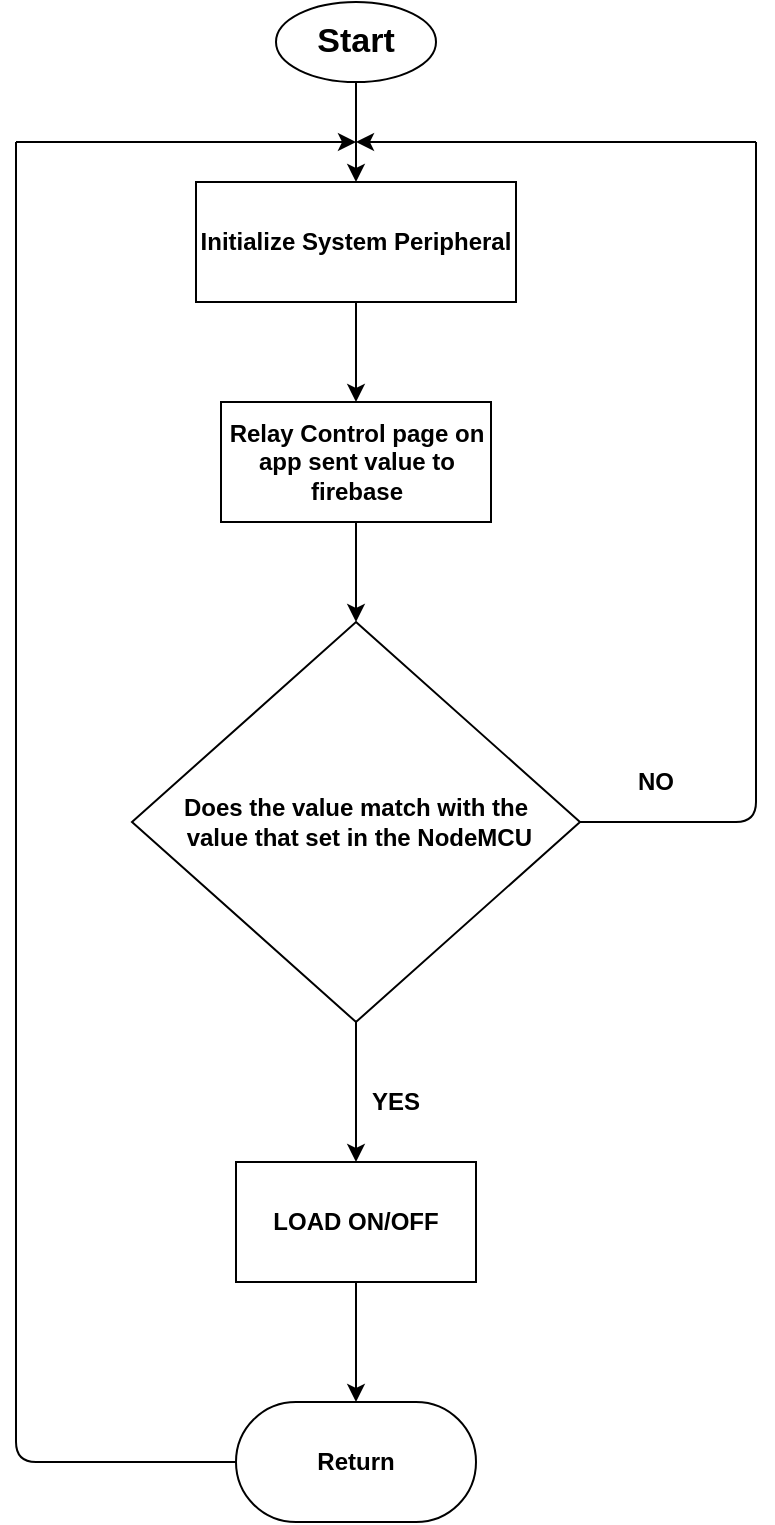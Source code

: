 <mxfile version="12.9.2" type="github"><diagram id="minDL2wwv05kOz2L16CW" name="Page-1"><mxGraphModel dx="1108" dy="494" grid="1" gridSize="10" guides="1" tooltips="1" connect="1" arrows="1" fold="1" page="1" pageScale="1" pageWidth="850" pageHeight="1100" math="0" shadow="0"><root><mxCell id="0"/><mxCell id="1" parent="0"/><mxCell id="GovS--PElx5XJTsTvt3b-10" style="edgeStyle=orthogonalEdgeStyle;rounded=0;orthogonalLoop=1;jettySize=auto;html=1;exitX=0.5;exitY=1;exitDx=0;exitDy=0;entryX=0.5;entryY=0;entryDx=0;entryDy=0;" edge="1" parent="1" source="GovS--PElx5XJTsTvt3b-1" target="GovS--PElx5XJTsTvt3b-2"><mxGeometry relative="1" as="geometry"/></mxCell><mxCell id="GovS--PElx5XJTsTvt3b-1" value="&lt;b&gt;&lt;font style=&quot;font-size: 17px&quot;&gt;Start&lt;/font&gt;&lt;/b&gt;" style="ellipse;whiteSpace=wrap;html=1;" vertex="1" parent="1"><mxGeometry x="390" y="110" width="80" height="40" as="geometry"/></mxCell><mxCell id="GovS--PElx5XJTsTvt3b-11" value="" style="edgeStyle=orthogonalEdgeStyle;rounded=0;orthogonalLoop=1;jettySize=auto;html=1;" edge="1" parent="1" source="GovS--PElx5XJTsTvt3b-2" target="GovS--PElx5XJTsTvt3b-6"><mxGeometry relative="1" as="geometry"/></mxCell><mxCell id="GovS--PElx5XJTsTvt3b-2" value="&lt;b&gt;Initialize System Peripheral&lt;/b&gt;" style="rounded=0;whiteSpace=wrap;html=1;" vertex="1" parent="1"><mxGeometry x="350" y="200" width="160" height="60" as="geometry"/></mxCell><mxCell id="GovS--PElx5XJTsTvt3b-12" value="" style="edgeStyle=orthogonalEdgeStyle;rounded=0;orthogonalLoop=1;jettySize=auto;html=1;" edge="1" parent="1" source="GovS--PElx5XJTsTvt3b-6" target="GovS--PElx5XJTsTvt3b-7"><mxGeometry relative="1" as="geometry"/></mxCell><mxCell id="GovS--PElx5XJTsTvt3b-6" value="&lt;b&gt;Relay Control page on app sent value to firebase&lt;/b&gt;" style="rounded=0;whiteSpace=wrap;html=1;" vertex="1" parent="1"><mxGeometry x="362.5" y="310" width="135" height="60" as="geometry"/></mxCell><mxCell id="GovS--PElx5XJTsTvt3b-13" value="" style="edgeStyle=orthogonalEdgeStyle;rounded=0;orthogonalLoop=1;jettySize=auto;html=1;" edge="1" parent="1" source="GovS--PElx5XJTsTvt3b-7" target="GovS--PElx5XJTsTvt3b-8"><mxGeometry relative="1" as="geometry"/></mxCell><mxCell id="GovS--PElx5XJTsTvt3b-7" value="&lt;b&gt;Does the value match with the&lt;br&gt;&amp;nbsp;value that set in the NodeMCU&lt;/b&gt;" style="rhombus;whiteSpace=wrap;html=1;" vertex="1" parent="1"><mxGeometry x="318" y="420" width="224" height="200" as="geometry"/></mxCell><mxCell id="GovS--PElx5XJTsTvt3b-14" value="" style="edgeStyle=orthogonalEdgeStyle;rounded=0;orthogonalLoop=1;jettySize=auto;html=1;" edge="1" parent="1" source="GovS--PElx5XJTsTvt3b-8" target="GovS--PElx5XJTsTvt3b-9"><mxGeometry relative="1" as="geometry"/></mxCell><mxCell id="GovS--PElx5XJTsTvt3b-8" value="&lt;b&gt;LOAD ON/OFF&lt;/b&gt;" style="rounded=0;whiteSpace=wrap;html=1;" vertex="1" parent="1"><mxGeometry x="370" y="690" width="120" height="60" as="geometry"/></mxCell><mxCell id="GovS--PElx5XJTsTvt3b-9" value="&lt;b&gt;Return&lt;/b&gt;" style="rounded=1;whiteSpace=wrap;html=1;arcSize=50;" vertex="1" parent="1"><mxGeometry x="370" y="810" width="120" height="60" as="geometry"/></mxCell><mxCell id="GovS--PElx5XJTsTvt3b-21" value="" style="endArrow=none;html=1;exitX=1;exitY=0.5;exitDx=0;exitDy=0;" edge="1" parent="1" source="GovS--PElx5XJTsTvt3b-7"><mxGeometry width="50" height="50" relative="1" as="geometry"><mxPoint x="520" y="390" as="sourcePoint"/><mxPoint x="630" y="180" as="targetPoint"/><Array as="points"><mxPoint x="630" y="520"/></Array></mxGeometry></mxCell><mxCell id="GovS--PElx5XJTsTvt3b-22" value="" style="endArrow=classic;html=1;" edge="1" parent="1"><mxGeometry width="50" height="50" relative="1" as="geometry"><mxPoint x="630" y="180" as="sourcePoint"/><mxPoint x="430" y="180" as="targetPoint"/></mxGeometry></mxCell><mxCell id="GovS--PElx5XJTsTvt3b-23" value="" style="endArrow=none;html=1;entryX=0;entryY=0.5;entryDx=0;entryDy=0;" edge="1" parent="1" target="GovS--PElx5XJTsTvt3b-9"><mxGeometry width="50" height="50" relative="1" as="geometry"><mxPoint x="260" y="180" as="sourcePoint"/><mxPoint x="570" y="540" as="targetPoint"/><Array as="points"><mxPoint x="260" y="840"/></Array></mxGeometry></mxCell><mxCell id="GovS--PElx5XJTsTvt3b-24" value="" style="endArrow=classic;html=1;" edge="1" parent="1"><mxGeometry width="50" height="50" relative="1" as="geometry"><mxPoint x="260" y="180" as="sourcePoint"/><mxPoint x="430" y="180" as="targetPoint"/></mxGeometry></mxCell><mxCell id="GovS--PElx5XJTsTvt3b-25" value="&lt;b&gt;NO&lt;/b&gt;" style="text;html=1;strokeColor=none;fillColor=none;align=center;verticalAlign=middle;whiteSpace=wrap;rounded=0;" vertex="1" parent="1"><mxGeometry x="560" y="490" width="40" height="20" as="geometry"/></mxCell><mxCell id="GovS--PElx5XJTsTvt3b-26" value="&lt;b&gt;YES&lt;/b&gt;" style="text;html=1;strokeColor=none;fillColor=none;align=center;verticalAlign=middle;whiteSpace=wrap;rounded=0;" vertex="1" parent="1"><mxGeometry x="430" y="650" width="40" height="20" as="geometry"/></mxCell></root></mxGraphModel></diagram></mxfile>